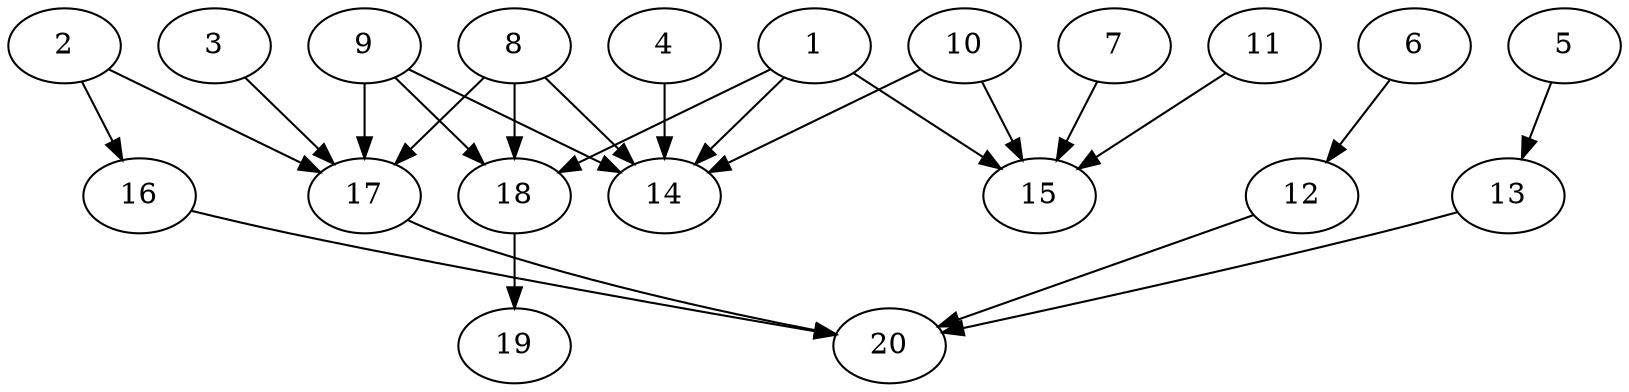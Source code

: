 // DAG automatically generated by daggen at Wed Jul 24 21:27:05 2019
// ./daggen --dot -n 20 --ccr 0.3 --fat 0.7 --regular 0.5 --density 0.5 --mindata 5242880 --maxdata 52428800 
digraph G {
  1 [size="133061973", alpha="0.07", expect_size="39918592"] 
  1 -> 14 [size ="39918592"]
  1 -> 15 [size ="39918592"]
  1 -> 18 [size ="39918592"]
  2 [size="168215893", alpha="0.13", expect_size="50464768"] 
  2 -> 16 [size ="50464768"]
  2 -> 17 [size ="50464768"]
  3 [size="132549973", alpha="0.05", expect_size="39764992"] 
  3 -> 17 [size ="39764992"]
  4 [size="26651307", alpha="0.19", expect_size="7995392"] 
  4 -> 14 [size ="7995392"]
  5 [size="38157653", alpha="0.01", expect_size="11447296"] 
  5 -> 13 [size ="11447296"]
  6 [size="84746240", alpha="0.18", expect_size="25423872"] 
  6 -> 12 [size ="25423872"]
  7 [size="164638720", alpha="0.03", expect_size="49391616"] 
  7 -> 15 [size ="49391616"]
  8 [size="75663360", alpha="0.18", expect_size="22699008"] 
  8 -> 14 [size ="22699008"]
  8 -> 17 [size ="22699008"]
  8 -> 18 [size ="22699008"]
  9 [size="126631253", alpha="0.02", expect_size="37989376"] 
  9 -> 14 [size ="37989376"]
  9 -> 17 [size ="37989376"]
  9 -> 18 [size ="37989376"]
  10 [size="95894187", alpha="0.11", expect_size="28768256"] 
  10 -> 14 [size ="28768256"]
  10 -> 15 [size ="28768256"]
  11 [size="97727147", alpha="0.03", expect_size="29318144"] 
  11 -> 15 [size ="29318144"]
  12 [size="154057387", alpha="0.13", expect_size="46217216"] 
  12 -> 20 [size ="46217216"]
  13 [size="98764800", alpha="0.15", expect_size="29629440"] 
  13 -> 20 [size ="29629440"]
  14 [size="135765333", alpha="0.14", expect_size="40729600"] 
  15 [size="127808853", alpha="0.01", expect_size="38342656"] 
  16 [size="136239787", alpha="0.12", expect_size="40871936"] 
  16 -> 20 [size ="40871936"]
  17 [size="122842453", alpha="0.07", expect_size="36852736"] 
  17 -> 20 [size ="36852736"]
  18 [size="148828160", alpha="0.13", expect_size="44648448"] 
  18 -> 19 [size ="44648448"]
  19 [size="129638400", alpha="0.14", expect_size="38891520"] 
  20 [size="144308907", alpha="0.14", expect_size="43292672"] 
}

